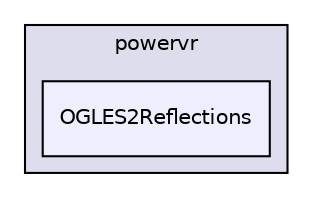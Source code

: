 digraph "PVR/SDK_3.4/Examples/Intermediate/Reflections/OGLES2/Build/Android/src/com/powervr/OGLES2Reflections" {
  compound=true
  node [ fontsize="10", fontname="Helvetica"];
  edge [ labelfontsize="10", labelfontname="Helvetica"];
  subgraph clusterdir_5f57cc2753736aafab0ecc9b74cf2dda {
    graph [ bgcolor="#ddddee", pencolor="black", label="powervr" fontname="Helvetica", fontsize="10", URL="dir_5f57cc2753736aafab0ecc9b74cf2dda.html"]
  dir_12e700657223fc4d6fee619783adff4a [shape=box, label="OGLES2Reflections", style="filled", fillcolor="#eeeeff", pencolor="black", URL="dir_12e700657223fc4d6fee619783adff4a.html"];
  }
}
